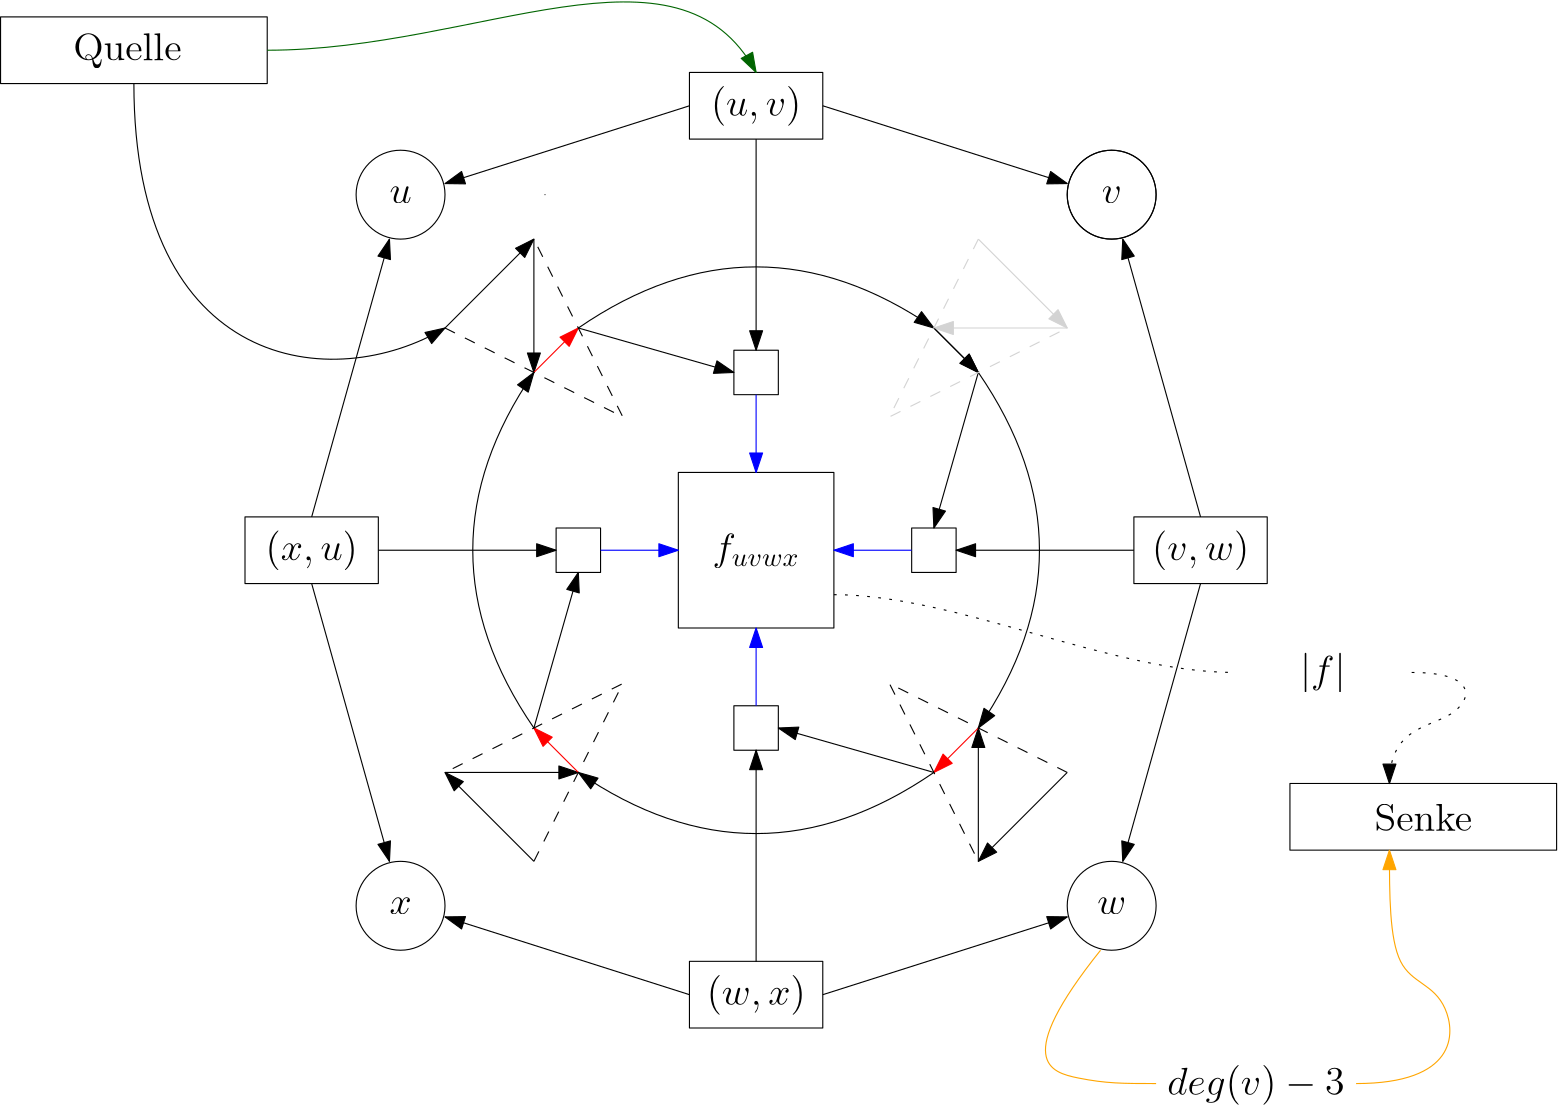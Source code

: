 <?xml version="1.0"?>
<!DOCTYPE ipe SYSTEM "ipe.dtd">
<ipe version="70206" creator="Ipe 7.2.7">
<info created="D:20190527180651" modified="D:20190624205300"/>
<ipestyle name="basic">
<symbol name="arrow/arc(spx)">
<path stroke="sym-stroke" fill="sym-stroke" pen="sym-pen">
0 0 m
-1 0.333 l
-1 -0.333 l
h
</path>
</symbol>
<symbol name="arrow/farc(spx)">
<path stroke="sym-stroke" fill="white" pen="sym-pen">
0 0 m
-1 0.333 l
-1 -0.333 l
h
</path>
</symbol>
<symbol name="arrow/ptarc(spx)">
<path stroke="sym-stroke" fill="sym-stroke" pen="sym-pen">
0 0 m
-1 0.333 l
-0.8 0 l
-1 -0.333 l
h
</path>
</symbol>
<symbol name="arrow/fptarc(spx)">
<path stroke="sym-stroke" fill="white" pen="sym-pen">
0 0 m
-1 0.333 l
-0.8 0 l
-1 -0.333 l
h
</path>
</symbol>
<symbol name="mark/circle(sx)" transformations="translations">
<path fill="sym-stroke">
0.6 0 0 0.6 0 0 e
0.4 0 0 0.4 0 0 e
</path>
</symbol>
<symbol name="mark/disk(sx)" transformations="translations">
<path fill="sym-stroke">
0.6 0 0 0.6 0 0 e
</path>
</symbol>
<symbol name="mark/fdisk(sfx)" transformations="translations">
<group>
<path fill="sym-fill">
0.5 0 0 0.5 0 0 e
</path>
<path fill="sym-stroke" fillrule="eofill">
0.6 0 0 0.6 0 0 e
0.4 0 0 0.4 0 0 e
</path>
</group>
</symbol>
<symbol name="mark/box(sx)" transformations="translations">
<path fill="sym-stroke" fillrule="eofill">
-0.6 -0.6 m
0.6 -0.6 l
0.6 0.6 l
-0.6 0.6 l
h
-0.4 -0.4 m
0.4 -0.4 l
0.4 0.4 l
-0.4 0.4 l
h
</path>
</symbol>
<symbol name="mark/square(sx)" transformations="translations">
<path fill="sym-stroke">
-0.6 -0.6 m
0.6 -0.6 l
0.6 0.6 l
-0.6 0.6 l
h
</path>
</symbol>
<symbol name="mark/fsquare(sfx)" transformations="translations">
<group>
<path fill="sym-fill">
-0.5 -0.5 m
0.5 -0.5 l
0.5 0.5 l
-0.5 0.5 l
h
</path>
<path fill="sym-stroke" fillrule="eofill">
-0.6 -0.6 m
0.6 -0.6 l
0.6 0.6 l
-0.6 0.6 l
h
-0.4 -0.4 m
0.4 -0.4 l
0.4 0.4 l
-0.4 0.4 l
h
</path>
</group>
</symbol>
<symbol name="mark/cross(sx)" transformations="translations">
<group>
<path fill="sym-stroke">
-0.43 -0.57 m
0.57 0.43 l
0.43 0.57 l
-0.57 -0.43 l
h
</path>
<path fill="sym-stroke">
-0.43 0.57 m
0.57 -0.43 l
0.43 -0.57 l
-0.57 0.43 l
h
</path>
</group>
</symbol>
<symbol name="arrow/fnormal(spx)">
<path stroke="sym-stroke" fill="white" pen="sym-pen">
0 0 m
-1 0.333 l
-1 -0.333 l
h
</path>
</symbol>
<symbol name="arrow/pointed(spx)">
<path stroke="sym-stroke" fill="sym-stroke" pen="sym-pen">
0 0 m
-1 0.333 l
-0.8 0 l
-1 -0.333 l
h
</path>
</symbol>
<symbol name="arrow/fpointed(spx)">
<path stroke="sym-stroke" fill="white" pen="sym-pen">
0 0 m
-1 0.333 l
-0.8 0 l
-1 -0.333 l
h
</path>
</symbol>
<symbol name="arrow/linear(spx)">
<path stroke="sym-stroke" pen="sym-pen">
-1 0.333 m
0 0 l
-1 -0.333 l
</path>
</symbol>
<symbol name="arrow/fdouble(spx)">
<path stroke="sym-stroke" fill="white" pen="sym-pen">
0 0 m
-1 0.333 l
-1 -0.333 l
h
-1 0 m
-2 0.333 l
-2 -0.333 l
h
</path>
</symbol>
<symbol name="arrow/double(spx)">
<path stroke="sym-stroke" fill="sym-stroke" pen="sym-pen">
0 0 m
-1 0.333 l
-1 -0.333 l
h
-1 0 m
-2 0.333 l
-2 -0.333 l
h
</path>
</symbol>
<pen name="heavier" value="0.8"/>
<pen name="fat" value="1.2"/>
<pen name="ultrafat" value="2"/>
<symbolsize name="large" value="5"/>
<symbolsize name="small" value="2"/>
<symbolsize name="tiny" value="1.1"/>
<arrowsize name="large" value="10"/>
<arrowsize name="small" value="5"/>
<arrowsize name="tiny" value="3"/>
<color name="red" value="1 0 0"/>
<color name="green" value="0 1 0"/>
<color name="blue" value="0 0 1"/>
<color name="yellow" value="1 1 0"/>
<color name="orange" value="1 0.647 0"/>
<color name="gold" value="1 0.843 0"/>
<color name="purple" value="0.627 0.125 0.941"/>
<color name="gray" value="0.745"/>
<color name="brown" value="0.647 0.165 0.165"/>
<color name="navy" value="0 0 0.502"/>
<color name="pink" value="1 0.753 0.796"/>
<color name="seagreen" value="0.18 0.545 0.341"/>
<color name="turquoise" value="0.251 0.878 0.816"/>
<color name="violet" value="0.933 0.51 0.933"/>
<color name="darkblue" value="0 0 0.545"/>
<color name="darkcyan" value="0 0.545 0.545"/>
<color name="darkgray" value="0.663"/>
<color name="darkgreen" value="0 0.392 0"/>
<color name="darkmagenta" value="0.545 0 0.545"/>
<color name="darkorange" value="1 0.549 0"/>
<color name="darkred" value="0.545 0 0"/>
<color name="lightblue" value="0.678 0.847 0.902"/>
<color name="lightcyan" value="0.878 1 1"/>
<color name="lightgray" value="0.827"/>
<color name="lightgreen" value="0.565 0.933 0.565"/>
<color name="lightyellow" value="1 1 0.878"/>
<dashstyle name="dashed" value="[4] 0"/>
<dashstyle name="dotted" value="[1 3] 0"/>
<dashstyle name="dash dotted" value="[4 2 1 2] 0"/>
<dashstyle name="dash dot dotted" value="[4 2 1 2 1 2] 0"/>
<textsize name="large" value="\large"/>
<textsize name="Large" value="\Large"/>
<textsize name="LARGE" value="\LARGE"/>
<textsize name="huge" value="\huge"/>
<textsize name="Huge" value="\Huge"/>
<textsize name="small" value="\small"/>
<textsize name="footnote" value="\footnotesize"/>
<textsize name="tiny" value="\tiny"/>
<textstyle name="center" begin="\begin{center}" end="\end{center}"/>
<textstyle name="itemize" begin="\begin{itemize}" end="\end{itemize}"/>
<textstyle name="item" begin="\begin{itemize}\item{}" end="\end{itemize}"/>
<gridsize name="4 pts" value="4"/>
<gridsize name="8 pts (~3 mm)" value="8"/>
<gridsize name="16 pts (~6 mm)" value="16"/>
<gridsize name="32 pts (~12 mm)" value="32"/>
<gridsize name="10 pts (~3.5 mm)" value="10"/>
<gridsize name="20 pts (~7 mm)" value="20"/>
<gridsize name="14 pts (~5 mm)" value="14"/>
<gridsize name="28 pts (~10 mm)" value="28"/>
<gridsize name="56 pts (~20 mm)" value="56"/>
<anglesize name="90 deg" value="90"/>
<anglesize name="60 deg" value="60"/>
<anglesize name="45 deg" value="45"/>
<anglesize name="30 deg" value="30"/>
<anglesize name="22.5 deg" value="22.5"/>
<opacity name="10%" value="0.1"/>
<opacity name="30%" value="0.3"/>
<opacity name="50%" value="0.5"/>
<opacity name="75%" value="0.75"/>
<tiling name="falling" angle="-60" step="4" width="1"/>
<tiling name="rising" angle="30" step="4" width="1"/>
</ipestyle>
<page>
<layer name="alpha"/>
<view layers="alpha" active="alpha"/>
<text layer="alpha" transformations="translations" pos="288 800" stroke="black" type="label" width="32.519" height="10.756" depth="3.59" halign="center" valign="center" size="Large" style="math">(u,v)</text>
<text transformations="translations" pos="448 640" stroke="black" type="label" width="34.952" height="10.756" depth="3.59" halign="center" valign="center" size="Large" style="math">(v,w)</text>
<text transformations="translations" pos="288 480" stroke="black" type="label" width="35.628" height="10.756" depth="3.59" halign="center" valign="center" size="Large" style="math">(w,x)</text>
<text transformations="translations" pos="128 640" stroke="black" type="label" width="33.196" height="10.756" depth="3.59" halign="center" valign="center" size="Large" style="math">(x,u)</text>
<text transformations="translations" pos="160 768" stroke="black" type="label" width="7.995" height="6.177" depth="0" halign="center" valign="center" size="Large" style="math">u</text>
<text transformations="translations" pos="160 512" stroke="black" type="label" width="7.982" height="6.177" depth="0" halign="center" valign="center" size="Large" style="math">x</text>
<text transformations="translations" pos="416 512" stroke="black" type="label" width="10.427" height="6.177" depth="0" halign="center" valign="center" size="Large" style="math">w</text>
<text transformations="translations" pos="416 768" stroke="black" type="label" width="7.306" height="6.177" depth="0" halign="center" valign="center" size="Large" style="math">v</text>
<text transformations="translations" pos="288 640" stroke="black" type="label" width="31.406" height="9.962" depth="2.79" halign="center" valign="center" size="Large" style="math">f_{uvwx}</text>
<path stroke="black">
16 0 0 16 160 768 e
</path>
<path stroke="black">
16 0 0 16 416 768 e
</path>
<path stroke="black">
16 0 0 16 416 512 e
</path>
<path stroke="black">
16 0 0 16 160 512 e
</path>
<path stroke="black">
264 812 m
264 788 l
312 788 l
312 812 l
h
</path>
<path stroke="black">
104 652 m
104 628 l
152 628 l
152 652 l
h
</path>
<path stroke="black">
264 492 m
264 468 l
312 468 l
312 492 l
h
</path>
<path stroke="black">
424 652 m
424 628 l
472 628 l
472 652 l
h
</path>
<path stroke="black">
316 612 m
316 668 l
260 668 l
260 612 l
h
</path>
<path stroke="black">
216 648 m
216 632 l
232 632 l
232 648 l
h
</path>
<path stroke="black">
280 712 m
280 696 l
296 696 l
296 712 l
h
</path>
<path stroke="black">
344 648 m
344 632 l
360 632 l
360 648 l
h
</path>
<path stroke="black">
280 584 m
280 568 l
296 568 l
296 584 l
h
</path>
<path stroke="blue" arrow="normal/normal">
232 640 m
260 640 l
</path>
<path stroke="blue" arrow="normal/normal">
288 696 m
288 668 l
</path>
<path stroke="blue" arrow="normal/normal">
344 640 m
316 640 l
</path>
<path stroke="blue" arrow="normal/normal">
288 584 m
288 612 l
</path>
<path stroke="black" arrow="normal/normal">
152 640 m
216 640 l
</path>
<path stroke="black" arrow="normal/normal">
424 640 m
360 640 l
</path>
<path stroke="black" arrow="normal/normal">
288 492 m
288 568 l
288 492 l
288 568 l
</path>
<path stroke="black" arrow="normal/normal">
128 652 m
156 752 l
</path>
<path stroke="black" arrow="normal/normal">
264 800 m
176 772 l
</path>
<path stroke="black" arrow="normal/normal">
312 800 m
400 772 l
</path>
<path stroke="black" arrow="normal/normal">
448 628 m
420 528 l
</path>
<path stroke="black" arrow="normal/normal">
312 480 m
400 508 l
</path>
<path stroke="black" arrow="normal/normal">
264 480 m
176 508 l
</path>
<path stroke="black" arrow="normal/normal">
128 628 m
156 528 l
</path>
<path stroke="black" arrow="normal/normal">
448 652 m
420 752 l
</path>
<path stroke="black" arrow="normal/normal">
208 528 m
176 560 l
</path>
<path stroke="black" arrow="normal/normal">
176 560 m
224 560 l
</path>
<path stroke="red" arrow="normal/normal">
224 560 m
208 576 l
</path>
<path stroke="black" dash="dashed">
208 528 m
240 592 l
176 560 l
176 560 l
</path>
<path stroke="black" arrow="normal/normal">
176 720 m
208 752 l
</path>
<path stroke="black" arrow="normal/normal">
208 752 m
208 704 l
</path>
<path stroke="red" arrow="normal/normal">
208 704 m
224 720 l
</path>
<path stroke="black" dash="dashed">
176 720 m
240 688 l
208 752 l
208 752 l
</path>
<path stroke="black" arrow="normal/normal">
352 720 m
368 704 l
</path>
<path stroke="black" arrow="normal/normal">
400 560 m
368 528 l
</path>
<path stroke="black" arrow="normal/normal">
368 528 m
368 576 l
</path>
<path stroke="red" arrow="normal/normal">
368 576 m
352 560 l
</path>
<path stroke="black" dash="dashed">
400 560 m
336 592 l
368 528 l
</path>
<path stroke="black" arrow="normal/normal">
224 720 m
288 764
352 720 c
</path>
<path stroke="black" arrow="normal/normal">
368 704 m
412 640
368 576 c
</path>
<path stroke="black" arrow="normal/normal">
352 560 m
288 516
224 560 c
</path>
<path stroke="black" arrow="normal/normal">
208 576 m
164 640
208 704 c
</path>
<path stroke="black" arrow="normal/normal">
368 704 m
352 648 l
</path>
<path stroke="black" arrow="normal/normal">
352 560 m
296 576 l
</path>
<path stroke="black" arrow="normal/normal">
208 576 m
224 632 l
</path>
<path stroke="black" arrow="normal/normal">
224 720 m
280 704 l
</path>
<path stroke="black" cap="1">
212 768 m
212 768 l
</path>
<path stroke="black" arrow="normal/normal">
288 788 m
288 712 l
</path>
<text matrix="1 0 0 1 -32 148" transformations="translations" pos="96 672" stroke="black" type="label" width="43.702" height="9.962" depth="2.79" halign="center" valign="center" size="Large">Quelle
</text>
<path matrix="1 0 0 1 -32 132" stroke="black">
48 700 m
48 676 l
144 676 l
144 700 l
h
</path>
<path stroke="darkgreen" arrow="normal/normal">
112 820 m
188 820
260 864
288 812 c
</path>
<text matrix="1 0 0 1 0.177534 -111.964" transformations="translations" pos="528 656" stroke="black" type="label" width="35.118" height="9.963" depth="0" halign="center" valign="center" size="Large">Senke</text>
<path matrix="1 0 0 1 0.177534 -111.964" stroke="black">
480 668 m
480 644 l
576 644 l
576 668 l
h
</path>
<text matrix="1 0 0 1 -52 -68" transformations="translations" pos="488 512" stroke="black" type="label" width="63.84" height="10.756" depth="3.59" valign="baseline" size="Large" style="math">deg(v)-3</text>
<text transformations="translations" pos="492 596" stroke="black" type="label" width="16.426" height="10.756" depth="3.59" halign="center" valign="center" size="Large" style="math">|f|
</text>
<path stroke="black" dash="dotted">
316 624 m
360 624
416 596
460 596 c
</path>
<path stroke="black" dash="dotted" arrow="normal/normal">
524 596 m
548 596
544 576
516 576
516 556 c
</path>
<path stroke="orange">
412 496 m
380 456
408 448
420 448
432 448 c
</path>
<path stroke="orange" arrow="normal/normal">
504 448 m
540 448
540 484
516 484
516 516
516 532 c
</path>
<path stroke="black" arrow="normal/normal">
64 808 m
64 704
136 696
176 720 c
</path>
<path stroke="black">
16 0 0 16 416 768 e
</path>
<path stroke="lightgray" arrow="normal/normal">
368 752 m
400 720 l
</path>
<path stroke="lightgray" arrow="normal/normal">
400 720 m
352 720 l
</path>
<path stroke="black" arrow="normal/normal">
352 720 m
368 704 l
</path>
<path stroke="lightgray" dash="dashed">
368 752 m
336 688 l
400 720 l
</path>
</page>
</ipe>
